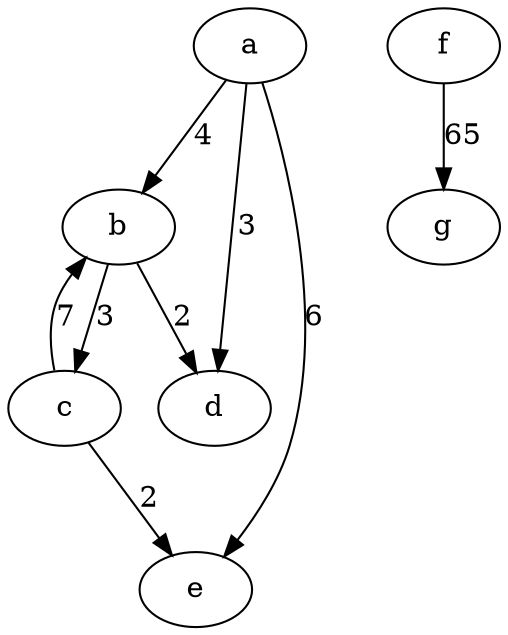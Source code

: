 digraph G {a -> b[label=4];
a -> d[label=3];
a -> e[label=6];
c -> e[label=2];
c -> b[label=7];
b -> d[label=2];
b -> c[label=3];
f -> g[label=65];
}